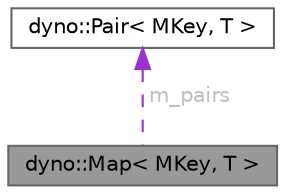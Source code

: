 digraph "dyno::Map&lt; MKey, T &gt;"
{
 // LATEX_PDF_SIZE
  bgcolor="transparent";
  edge [fontname=Helvetica,fontsize=10,labelfontname=Helvetica,labelfontsize=10];
  node [fontname=Helvetica,fontsize=10,shape=box,height=0.2,width=0.4];
  Node1 [id="Node000001",label="dyno::Map\< MKey, T \>",height=0.2,width=0.4,color="gray40", fillcolor="grey60", style="filled", fontcolor="black",tooltip="Be aware do not use this structure on GPU if the data size is large."];
  Node2 -> Node1 [id="edge1_Node000001_Node000002",dir="back",color="darkorchid3",style="dashed",tooltip=" ",label=" m_pairs",fontcolor="grey" ];
  Node2 [id="Node000002",label="dyno::Pair\< MKey, T \>",height=0.2,width=0.4,color="gray40", fillcolor="white", style="filled",URL="$classdyno_1_1_pair.html",tooltip=" "];
}
